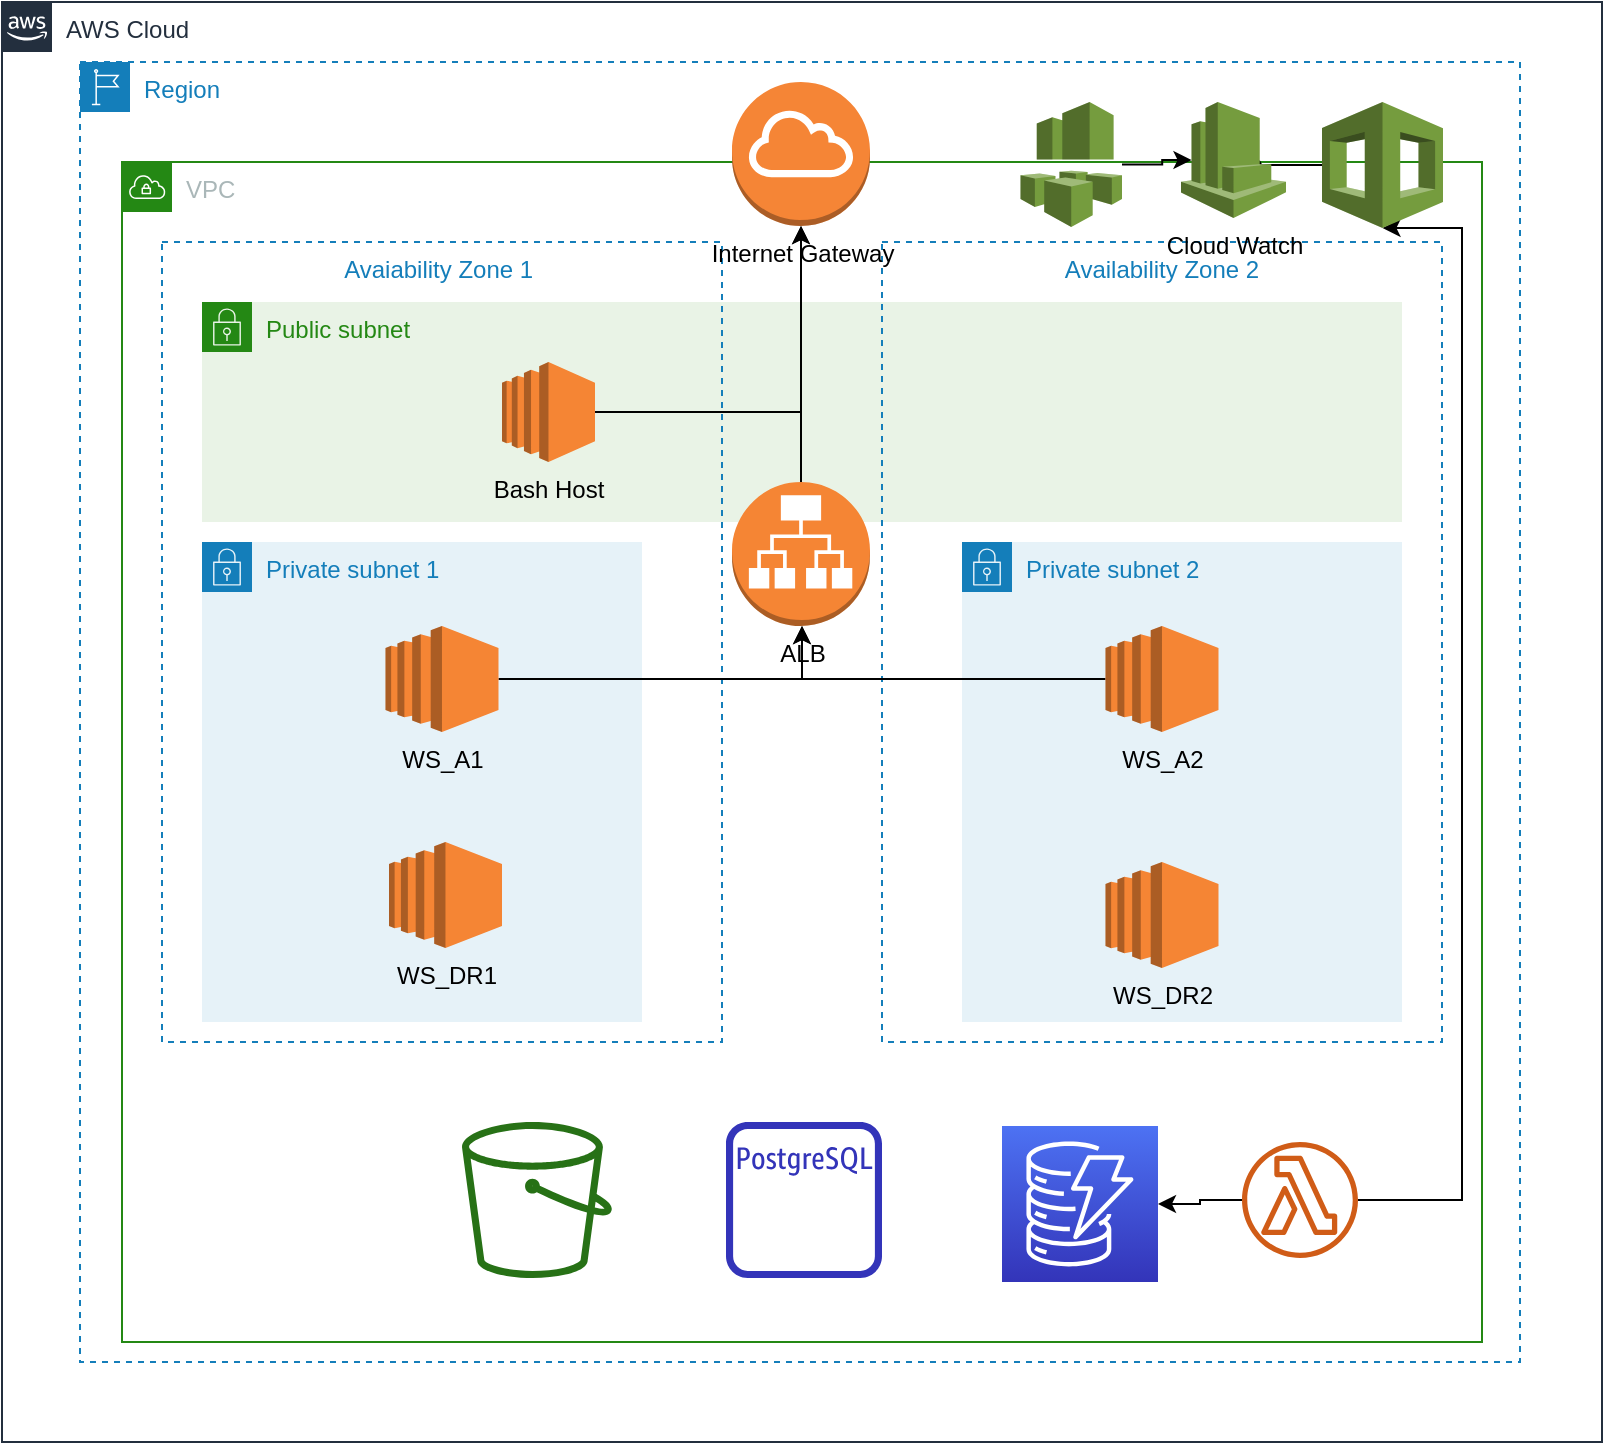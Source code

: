 <mxfile version="14.8.2" type="github"><diagram id="zYT6WrT9NuiWQIBhptg2" name="Page-1"><mxGraphModel dx="2272" dy="762" grid="1" gridSize="10" guides="1" tooltips="1" connect="1" arrows="1" fold="1" page="1" pageScale="1" pageWidth="850" pageHeight="1100" math="0" shadow="0"><root><mxCell id="0"/><mxCell id="1" parent="0"/><mxCell id="HY3WuaH3L3hjL-wPiT0n-30" value="Public subnet" style="points=[[0,0],[0.25,0],[0.5,0],[0.75,0],[1,0],[1,0.25],[1,0.5],[1,0.75],[1,1],[0.75,1],[0.5,1],[0.25,1],[0,1],[0,0.75],[0,0.5],[0,0.25]];outlineConnect=0;gradientColor=none;html=1;whiteSpace=wrap;fontSize=12;fontStyle=0;shape=mxgraph.aws4.group;grIcon=mxgraph.aws4.group_security_group;grStroke=0;strokeColor=#248814;fillColor=#E9F3E6;verticalAlign=top;align=left;spacingLeft=30;fontColor=#248814;dashed=0;" vertex="1" parent="1"><mxGeometry x="20" y="190" width="600" height="110" as="geometry"/></mxCell><mxCell id="HY3WuaH3L3hjL-wPiT0n-29" value="Private subnet 2" style="points=[[0,0],[0.25,0],[0.5,0],[0.75,0],[1,0],[1,0.25],[1,0.5],[1,0.75],[1,1],[0.75,1],[0.5,1],[0.25,1],[0,1],[0,0.75],[0,0.5],[0,0.25]];outlineConnect=0;gradientColor=none;html=1;whiteSpace=wrap;fontSize=12;fontStyle=0;shape=mxgraph.aws4.group;grIcon=mxgraph.aws4.group_security_group;grStroke=0;strokeColor=#147EBA;fillColor=#E6F2F8;verticalAlign=top;align=left;spacingLeft=30;fontColor=#147EBA;dashed=0;" vertex="1" parent="1"><mxGeometry x="400" y="310" width="220" height="240" as="geometry"/></mxCell><mxCell id="HY3WuaH3L3hjL-wPiT0n-22" value="VPC" style="points=[[0,0],[0.25,0],[0.5,0],[0.75,0],[1,0],[1,0.25],[1,0.5],[1,0.75],[1,1],[0.75,1],[0.5,1],[0.25,1],[0,1],[0,0.75],[0,0.5],[0,0.25]];outlineConnect=0;gradientColor=none;html=1;whiteSpace=wrap;fontSize=12;fontStyle=0;shape=mxgraph.aws4.group;grIcon=mxgraph.aws4.group_vpc;strokeColor=#248814;fillColor=none;verticalAlign=top;align=left;spacingLeft=30;fontColor=#AAB7B8;dashed=0;" vertex="1" parent="1"><mxGeometry x="-20" y="120" width="680" height="590" as="geometry"/></mxCell><mxCell id="HY3WuaH3L3hjL-wPiT0n-1" value="AWS Cloud" style="points=[[0,0],[0.25,0],[0.5,0],[0.75,0],[1,0],[1,0.25],[1,0.5],[1,0.75],[1,1],[0.75,1],[0.5,1],[0.25,1],[0,1],[0,0.75],[0,0.5],[0,0.25]];outlineConnect=0;gradientColor=none;html=1;whiteSpace=wrap;fontSize=12;fontStyle=0;shape=mxgraph.aws4.group;grIcon=mxgraph.aws4.group_aws_cloud_alt;strokeColor=#232F3E;fillColor=none;verticalAlign=top;align=left;spacingLeft=30;fontColor=#232F3E;dashed=0;" vertex="1" parent="1"><mxGeometry x="-80" y="40" width="800" height="720" as="geometry"/></mxCell><object label="Region" id="HY3WuaH3L3hjL-wPiT0n-2"><mxCell style="points=[[0,0],[0.25,0],[0.5,0],[0.75,0],[1,0],[1,0.25],[1,0.5],[1,0.75],[1,1],[0.75,1],[0.5,1],[0.25,1],[0,1],[0,0.75],[0,0.5],[0,0.25]];outlineConnect=0;gradientColor=none;html=1;whiteSpace=wrap;fontSize=12;fontStyle=0;shape=mxgraph.aws4.group;grIcon=mxgraph.aws4.group_region;strokeColor=#147EBA;fillColor=none;verticalAlign=top;align=left;spacingLeft=30;fontColor=#147EBA;dashed=1;" vertex="1" parent="1"><mxGeometry x="-41" y="70" width="720" height="650" as="geometry"/></mxCell></object><mxCell id="HY3WuaH3L3hjL-wPiT0n-6" value="Avaiability Zone 1 " style="fillColor=none;strokeColor=#147EBA;dashed=1;verticalAlign=top;fontStyle=0;fontColor=#147EBA;" vertex="1" parent="1"><mxGeometry y="160" width="280" height="400" as="geometry"/></mxCell><mxCell id="HY3WuaH3L3hjL-wPiT0n-8" value="Availability Zone 2" style="fillColor=none;strokeColor=#147EBA;dashed=1;verticalAlign=top;fontStyle=0;fontColor=#147EBA;" vertex="1" parent="1"><mxGeometry x="360" y="160" width="280" height="400" as="geometry"/></mxCell><mxCell id="HY3WuaH3L3hjL-wPiT0n-23" value="Private subnet 1" style="points=[[0,0],[0.25,0],[0.5,0],[0.75,0],[1,0],[1,0.25],[1,0.5],[1,0.75],[1,1],[0.75,1],[0.5,1],[0.25,1],[0,1],[0,0.75],[0,0.5],[0,0.25]];outlineConnect=0;gradientColor=none;html=1;whiteSpace=wrap;fontSize=12;fontStyle=0;shape=mxgraph.aws4.group;grIcon=mxgraph.aws4.group_security_group;grStroke=0;strokeColor=#147EBA;fillColor=#E6F2F8;verticalAlign=top;align=left;spacingLeft=30;fontColor=#147EBA;dashed=0;" vertex="1" parent="1"><mxGeometry x="20" y="310" width="220" height="240" as="geometry"/></mxCell><mxCell id="HY3WuaH3L3hjL-wPiT0n-31" value="" style="outlineConnect=0;fontColor=#232F3E;gradientColor=none;fillColor=#277116;strokeColor=none;dashed=0;verticalLabelPosition=bottom;verticalAlign=top;align=center;html=1;fontSize=12;fontStyle=0;aspect=fixed;pointerEvents=1;shape=mxgraph.aws4.bucket;" vertex="1" parent="1"><mxGeometry x="150" y="600" width="75" height="78" as="geometry"/></mxCell><mxCell id="HY3WuaH3L3hjL-wPiT0n-32" value="" style="points=[[0,0,0],[0.25,0,0],[0.5,0,0],[0.75,0,0],[1,0,0],[0,1,0],[0.25,1,0],[0.5,1,0],[0.75,1,0],[1,1,0],[0,0.25,0],[0,0.5,0],[0,0.75,0],[1,0.25,0],[1,0.5,0],[1,0.75,0]];outlineConnect=0;fontColor=#232F3E;gradientColor=#4D72F3;gradientDirection=north;fillColor=#3334B9;strokeColor=#ffffff;dashed=0;verticalLabelPosition=bottom;verticalAlign=top;align=center;html=1;fontSize=12;fontStyle=0;aspect=fixed;shape=mxgraph.aws4.resourceIcon;resIcon=mxgraph.aws4.dynamodb;" vertex="1" parent="1"><mxGeometry x="420" y="602" width="78" height="78" as="geometry"/></mxCell><mxCell id="HY3WuaH3L3hjL-wPiT0n-37" style="edgeStyle=orthogonalEdgeStyle;rounded=0;orthogonalLoop=1;jettySize=auto;html=1;entryX=1;entryY=0.5;entryDx=0;entryDy=0;entryPerimeter=0;" edge="1" parent="1" source="HY3WuaH3L3hjL-wPiT0n-35" target="HY3WuaH3L3hjL-wPiT0n-32"><mxGeometry relative="1" as="geometry"/></mxCell><mxCell id="HY3WuaH3L3hjL-wPiT0n-40" style="edgeStyle=orthogonalEdgeStyle;rounded=0;orthogonalLoop=1;jettySize=auto;html=1;entryX=0.5;entryY=1;entryDx=0;entryDy=0;entryPerimeter=0;" edge="1" parent="1" source="HY3WuaH3L3hjL-wPiT0n-35" target="HY3WuaH3L3hjL-wPiT0n-38"><mxGeometry relative="1" as="geometry"><Array as="points"><mxPoint x="650" y="639"/><mxPoint x="650" y="153"/></Array></mxGeometry></mxCell><mxCell id="HY3WuaH3L3hjL-wPiT0n-35" value="" style="outlineConnect=0;fontColor=#232F3E;gradientColor=none;fillColor=#D05C17;strokeColor=none;dashed=0;verticalLabelPosition=bottom;verticalAlign=top;align=center;html=1;fontSize=12;fontStyle=0;aspect=fixed;pointerEvents=1;shape=mxgraph.aws4.lambda_function;" vertex="1" parent="1"><mxGeometry x="540" y="610" width="58" height="58" as="geometry"/></mxCell><mxCell id="HY3WuaH3L3hjL-wPiT0n-41" style="edgeStyle=orthogonalEdgeStyle;rounded=0;orthogonalLoop=1;jettySize=auto;html=1;exitX=0;exitY=0.5;exitDx=0;exitDy=0;exitPerimeter=0;entryX=0.75;entryY=0.5;entryDx=0;entryDy=0;entryPerimeter=0;" edge="1" parent="1" source="HY3WuaH3L3hjL-wPiT0n-38" target="HY3WuaH3L3hjL-wPiT0n-39"><mxGeometry relative="1" as="geometry"/></mxCell><mxCell id="HY3WuaH3L3hjL-wPiT0n-38" value="" style="outlineConnect=0;dashed=0;verticalLabelPosition=bottom;verticalAlign=top;align=center;html=1;shape=mxgraph.aws3.cloudformation;fillColor=#759C3E;gradientColor=none;" vertex="1" parent="1"><mxGeometry x="580" y="90" width="60.5" height="63" as="geometry"/></mxCell><mxCell id="HY3WuaH3L3hjL-wPiT0n-39" value="Cloud Watch" style="outlineConnect=0;dashed=0;verticalLabelPosition=bottom;verticalAlign=top;align=center;html=1;shape=mxgraph.aws3.cloudwatch;fillColor=#759C3E;gradientColor=none;" vertex="1" parent="1"><mxGeometry x="509.5" y="90" width="52.5" height="58" as="geometry"/></mxCell><mxCell id="HY3WuaH3L3hjL-wPiT0n-43" style="edgeStyle=orthogonalEdgeStyle;rounded=0;orthogonalLoop=1;jettySize=auto;html=1;entryX=0.1;entryY=0.5;entryDx=0;entryDy=0;entryPerimeter=0;" edge="1" parent="1" source="HY3WuaH3L3hjL-wPiT0n-42" target="HY3WuaH3L3hjL-wPiT0n-39"><mxGeometry relative="1" as="geometry"/></mxCell><mxCell id="HY3WuaH3L3hjL-wPiT0n-42" value="" style="outlineConnect=0;dashed=0;verticalLabelPosition=bottom;verticalAlign=top;align=center;html=1;shape=mxgraph.aws3.ec2_systems_manager;fillColor=#759C3E;gradientColor=none;" vertex="1" parent="1"><mxGeometry x="429.25" y="90" width="50.75" height="62.5" as="geometry"/></mxCell><mxCell id="HY3WuaH3L3hjL-wPiT0n-47" style="edgeStyle=orthogonalEdgeStyle;rounded=0;orthogonalLoop=1;jettySize=auto;html=1;entryX=0.5;entryY=1;entryDx=0;entryDy=0;entryPerimeter=0;" edge="1" parent="1" source="HY3WuaH3L3hjL-wPiT0n-45" target="HY3WuaH3L3hjL-wPiT0n-46"><mxGeometry relative="1" as="geometry"/></mxCell><mxCell id="HY3WuaH3L3hjL-wPiT0n-45" value="ALB" style="outlineConnect=0;dashed=0;verticalLabelPosition=bottom;verticalAlign=top;align=center;html=1;shape=mxgraph.aws3.application_load_balancer;fillColor=#F58534;gradientColor=none;" vertex="1" parent="1"><mxGeometry x="285" y="280" width="69" height="72" as="geometry"/></mxCell><mxCell id="HY3WuaH3L3hjL-wPiT0n-46" value="Internet Gateway&lt;br&gt;" style="outlineConnect=0;dashed=0;verticalLabelPosition=bottom;verticalAlign=top;align=center;html=1;shape=mxgraph.aws3.internet_gateway;fillColor=#F58536;gradientColor=none;" vertex="1" parent="1"><mxGeometry x="285" y="80" width="69" height="72" as="geometry"/></mxCell><mxCell id="HY3WuaH3L3hjL-wPiT0n-57" style="edgeStyle=orthogonalEdgeStyle;rounded=0;orthogonalLoop=1;jettySize=auto;html=1;" edge="1" parent="1" source="HY3WuaH3L3hjL-wPiT0n-48" target="HY3WuaH3L3hjL-wPiT0n-46"><mxGeometry relative="1" as="geometry"/></mxCell><mxCell id="HY3WuaH3L3hjL-wPiT0n-48" value="Bash Host" style="outlineConnect=0;dashed=0;verticalLabelPosition=bottom;verticalAlign=top;align=center;html=1;shape=mxgraph.aws3.ec2;fillColor=#F58534;gradientColor=none;" vertex="1" parent="1"><mxGeometry x="170" y="220" width="46.5" height="50" as="geometry"/></mxCell><mxCell id="HY3WuaH3L3hjL-wPiT0n-54" style="edgeStyle=orthogonalEdgeStyle;rounded=0;orthogonalLoop=1;jettySize=auto;html=1;" edge="1" parent="1" source="HY3WuaH3L3hjL-wPiT0n-49" target="HY3WuaH3L3hjL-wPiT0n-45"><mxGeometry relative="1" as="geometry"><Array as="points"><mxPoint x="320" y="379"/></Array></mxGeometry></mxCell><mxCell id="HY3WuaH3L3hjL-wPiT0n-49" value="WS_A1" style="outlineConnect=0;dashed=0;verticalLabelPosition=bottom;verticalAlign=top;align=center;html=1;shape=mxgraph.aws3.ec2;fillColor=#F58534;gradientColor=none;" vertex="1" parent="1"><mxGeometry x="111.75" y="352" width="56.5" height="53" as="geometry"/></mxCell><mxCell id="HY3WuaH3L3hjL-wPiT0n-55" style="edgeStyle=orthogonalEdgeStyle;rounded=0;orthogonalLoop=1;jettySize=auto;html=1;" edge="1" parent="1" source="HY3WuaH3L3hjL-wPiT0n-51" target="HY3WuaH3L3hjL-wPiT0n-45"><mxGeometry relative="1" as="geometry"><Array as="points"><mxPoint x="320" y="379"/></Array></mxGeometry></mxCell><mxCell id="HY3WuaH3L3hjL-wPiT0n-51" value="WS_A2" style="outlineConnect=0;dashed=0;verticalLabelPosition=bottom;verticalAlign=top;align=center;html=1;shape=mxgraph.aws3.ec2;fillColor=#F58534;gradientColor=none;" vertex="1" parent="1"><mxGeometry x="471.75" y="352" width="56.5" height="53" as="geometry"/></mxCell><mxCell id="HY3WuaH3L3hjL-wPiT0n-52" value="WS_DR1" style="outlineConnect=0;dashed=0;verticalLabelPosition=bottom;verticalAlign=top;align=center;html=1;shape=mxgraph.aws3.ec2;fillColor=#F58534;gradientColor=none;" vertex="1" parent="1"><mxGeometry x="113.5" y="460" width="56.5" height="53" as="geometry"/></mxCell><mxCell id="HY3WuaH3L3hjL-wPiT0n-53" value="WS_DR2" style="outlineConnect=0;dashed=0;verticalLabelPosition=bottom;verticalAlign=top;align=center;html=1;shape=mxgraph.aws3.ec2;fillColor=#F58534;gradientColor=none;" vertex="1" parent="1"><mxGeometry x="471.75" y="470" width="56.5" height="53" as="geometry"/></mxCell><mxCell id="HY3WuaH3L3hjL-wPiT0n-58" value="" style="outlineConnect=0;fontColor=#232F3E;gradientColor=none;fillColor=#3334B9;strokeColor=none;dashed=0;verticalLabelPosition=bottom;verticalAlign=top;align=center;html=1;fontSize=12;fontStyle=0;aspect=fixed;pointerEvents=1;shape=mxgraph.aws4.rds_postgresql_instance_alt;" vertex="1" parent="1"><mxGeometry x="282" y="600" width="78" height="78" as="geometry"/></mxCell></root></mxGraphModel></diagram></mxfile>
